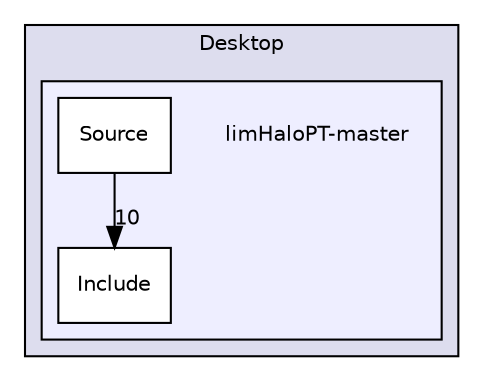digraph "limHaloPT-master" {
  compound=true
  node [ fontsize="10", fontname="Helvetica"];
  edge [ labelfontsize="10", labelfontname="Helvetica"];
  subgraph clusterdir_08931e1063cebb8300b81f8af682365a {
    graph [ bgcolor="#ddddee", pencolor="black", label="Desktop" fontname="Helvetica", fontsize="10", URL="dir_08931e1063cebb8300b81f8af682365a.html"]
  subgraph clusterdir_2176a840f3b558a82cc29b06a2b57467 {
    graph [ bgcolor="#eeeeff", pencolor="black", label="" URL="dir_2176a840f3b558a82cc29b06a2b57467.html"];
    dir_2176a840f3b558a82cc29b06a2b57467 [shape=plaintext label="limHaloPT-master"];
  dir_1ef16423f689256b3c95bfc1dcbaf5a9 [shape=box label="Include" fillcolor="white" style="filled" URL="dir_1ef16423f689256b3c95bfc1dcbaf5a9.html"];
  dir_f9bdf30c6782b89d47c2b4d67ed056b1 [shape=box label="Source" fillcolor="white" style="filled" URL="dir_f9bdf30c6782b89d47c2b4d67ed056b1.html"];
  }
  }
  dir_f9bdf30c6782b89d47c2b4d67ed056b1->dir_1ef16423f689256b3c95bfc1dcbaf5a9 [headlabel="10", labeldistance=1.5 headhref="dir_000005_000004.html"];
}
